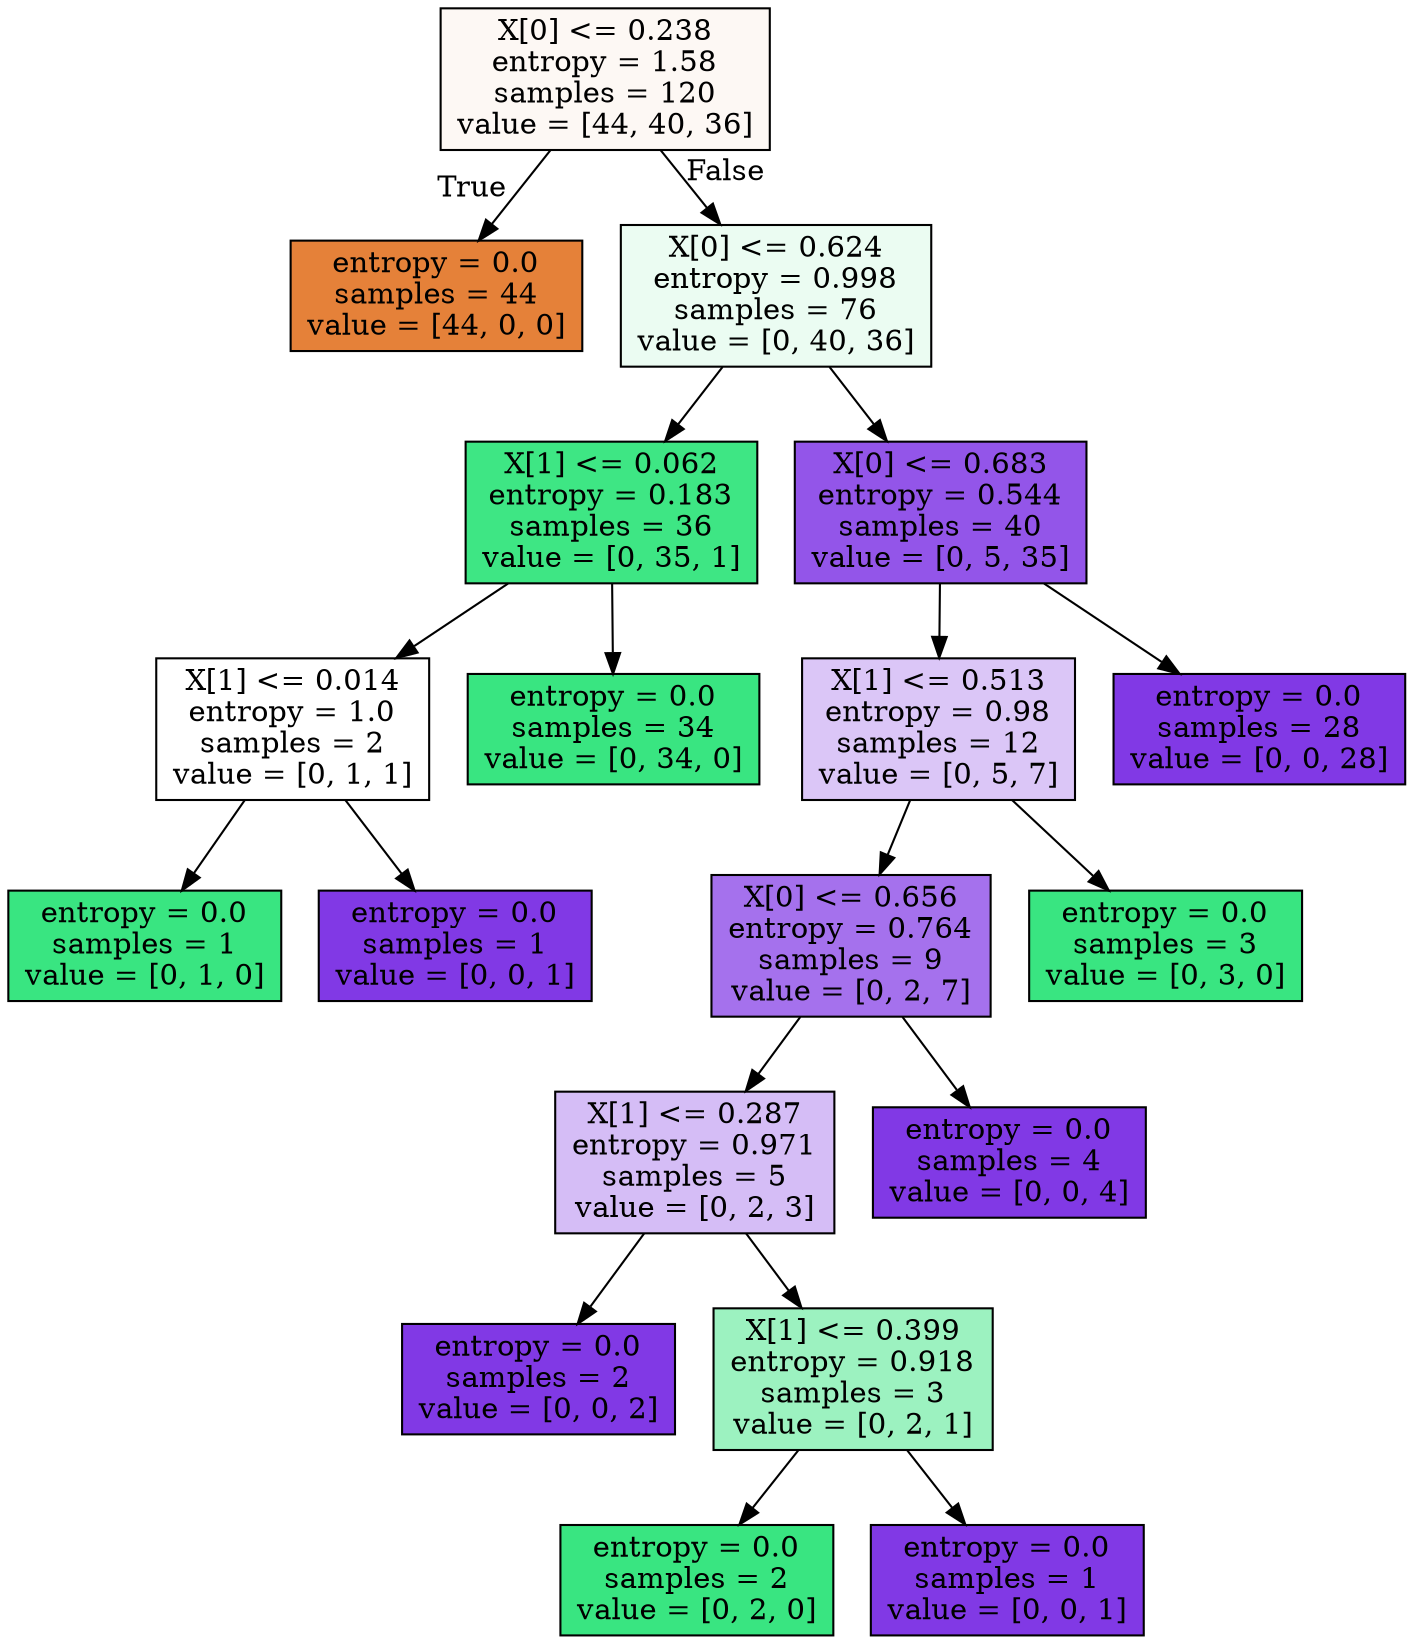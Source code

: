 digraph Tree {
node [shape=box, style="filled", color="black"] ;
0 [label="X[0] <= 0.238\nentropy = 1.58\nsamples = 120\nvalue = [44, 40, 36]", fillcolor="#e581390d"] ;
1 [label="entropy = 0.0\nsamples = 44\nvalue = [44, 0, 0]", fillcolor="#e58139ff"] ;
0 -> 1 [labeldistance=2.5, labelangle=45, headlabel="True"] ;
2 [label="X[0] <= 0.624\nentropy = 0.998\nsamples = 76\nvalue = [0, 40, 36]", fillcolor="#39e58119"] ;
0 -> 2 [labeldistance=2.5, labelangle=-45, headlabel="False"] ;
3 [label="X[1] <= 0.062\nentropy = 0.183\nsamples = 36\nvalue = [0, 35, 1]", fillcolor="#39e581f8"] ;
2 -> 3 ;
4 [label="X[1] <= 0.014\nentropy = 1.0\nsamples = 2\nvalue = [0, 1, 1]", fillcolor="#39e58100"] ;
3 -> 4 ;
5 [label="entropy = 0.0\nsamples = 1\nvalue = [0, 1, 0]", fillcolor="#39e581ff"] ;
4 -> 5 ;
6 [label="entropy = 0.0\nsamples = 1\nvalue = [0, 0, 1]", fillcolor="#8139e5ff"] ;
4 -> 6 ;
7 [label="entropy = 0.0\nsamples = 34\nvalue = [0, 34, 0]", fillcolor="#39e581ff"] ;
3 -> 7 ;
8 [label="X[0] <= 0.683\nentropy = 0.544\nsamples = 40\nvalue = [0, 5, 35]", fillcolor="#8139e5db"] ;
2 -> 8 ;
9 [label="X[1] <= 0.513\nentropy = 0.98\nsamples = 12\nvalue = [0, 5, 7]", fillcolor="#8139e549"] ;
8 -> 9 ;
10 [label="X[0] <= 0.656\nentropy = 0.764\nsamples = 9\nvalue = [0, 2, 7]", fillcolor="#8139e5b6"] ;
9 -> 10 ;
11 [label="X[1] <= 0.287\nentropy = 0.971\nsamples = 5\nvalue = [0, 2, 3]", fillcolor="#8139e555"] ;
10 -> 11 ;
12 [label="entropy = 0.0\nsamples = 2\nvalue = [0, 0, 2]", fillcolor="#8139e5ff"] ;
11 -> 12 ;
13 [label="X[1] <= 0.399\nentropy = 0.918\nsamples = 3\nvalue = [0, 2, 1]", fillcolor="#39e5817f"] ;
11 -> 13 ;
14 [label="entropy = 0.0\nsamples = 2\nvalue = [0, 2, 0]", fillcolor="#39e581ff"] ;
13 -> 14 ;
15 [label="entropy = 0.0\nsamples = 1\nvalue = [0, 0, 1]", fillcolor="#8139e5ff"] ;
13 -> 15 ;
16 [label="entropy = 0.0\nsamples = 4\nvalue = [0, 0, 4]", fillcolor="#8139e5ff"] ;
10 -> 16 ;
17 [label="entropy = 0.0\nsamples = 3\nvalue = [0, 3, 0]", fillcolor="#39e581ff"] ;
9 -> 17 ;
18 [label="entropy = 0.0\nsamples = 28\nvalue = [0, 0, 28]", fillcolor="#8139e5ff"] ;
8 -> 18 ;
}